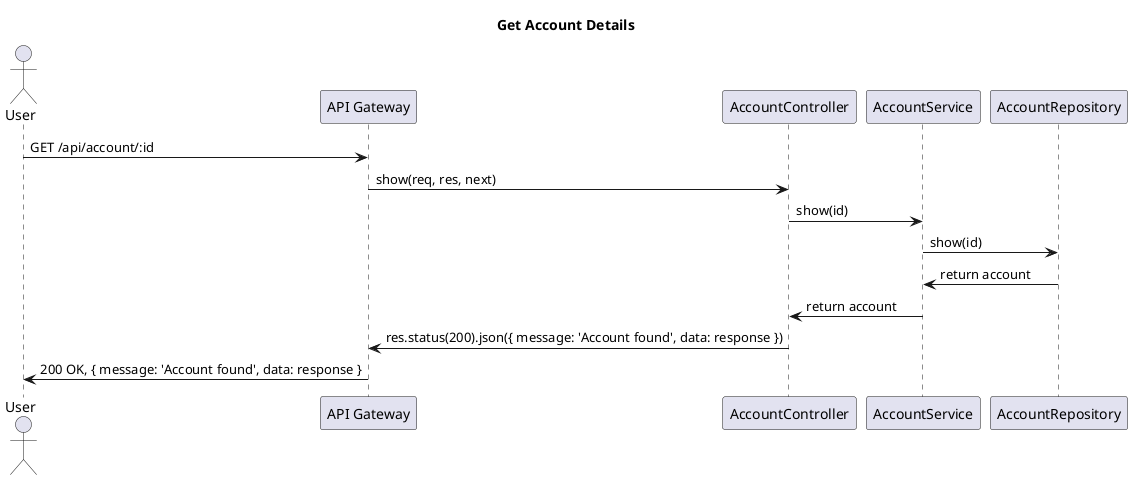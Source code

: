 @startuml get_account_details
title Get Account Details

actor User
participant "API Gateway" as APIG
participant "AccountController" as AC
participant "AccountService" as AS
participant "AccountRepository" as AR

User -> APIG: GET /api/account/:id
APIG -> AC: show(req, res, next)
AC -> AS: show(id)
AS -> AR: show(id)
AR -> AS: return account
AS -> AC: return account
AC -> APIG: res.status(200).json({ message: 'Account found', data: response })
APIG -> User: 200 OK, { message: 'Account found', data: response }

@enduml

@startuml update_account
title Update Account

actor User
participant "API Gateway" as APIG
participant "AccountController" as AC
participant "AccountService" as AS
participant "AccountRepository" as AR

User -> APIG: PATCH /api/account/:id
APIG -> AC: update(req, res, next)
AC -> AC: validate(accountUpdateSchema, req.body)
AC -> AS: update(id, data)
AS -> AR: show(id)
AR -> AS: return account
AS -> AS: bcrypt.hash(data.password, 10)
AS -> AR: update(id, data)
AR -> AS: return updated account
AS -> AC: return updated account
AC -> APIG: res.status(200).json({ message: 'Account updated', data: response })
APIG -> User: 200 OK, { message: 'Account updated', data: response }

@enduml

@startuml delete_account
title Delete Account

actor User
participant "API Gateway" as APIG
participant "AccountController" as AC
participant "AccountService" as AS
participant "AccountRepository" as AR

User -> APIG: DELETE /api/account/:id
APIG -> AC: delete(req, res, next)
AC -> AC: validate(accountDeleteSchema, req.body)
AC -> AS: delete(id)
AS -> AR: show(id)
AR -> AS: return account
AS -> AR: delete(id)
AR -> AS: return
AS -> AC: return
AC -> APIG: res.status(204).json({ message: 'Account deleted' })
APIG -> User: 204 No Content, { message: 'Account deleted' }

@enduml
